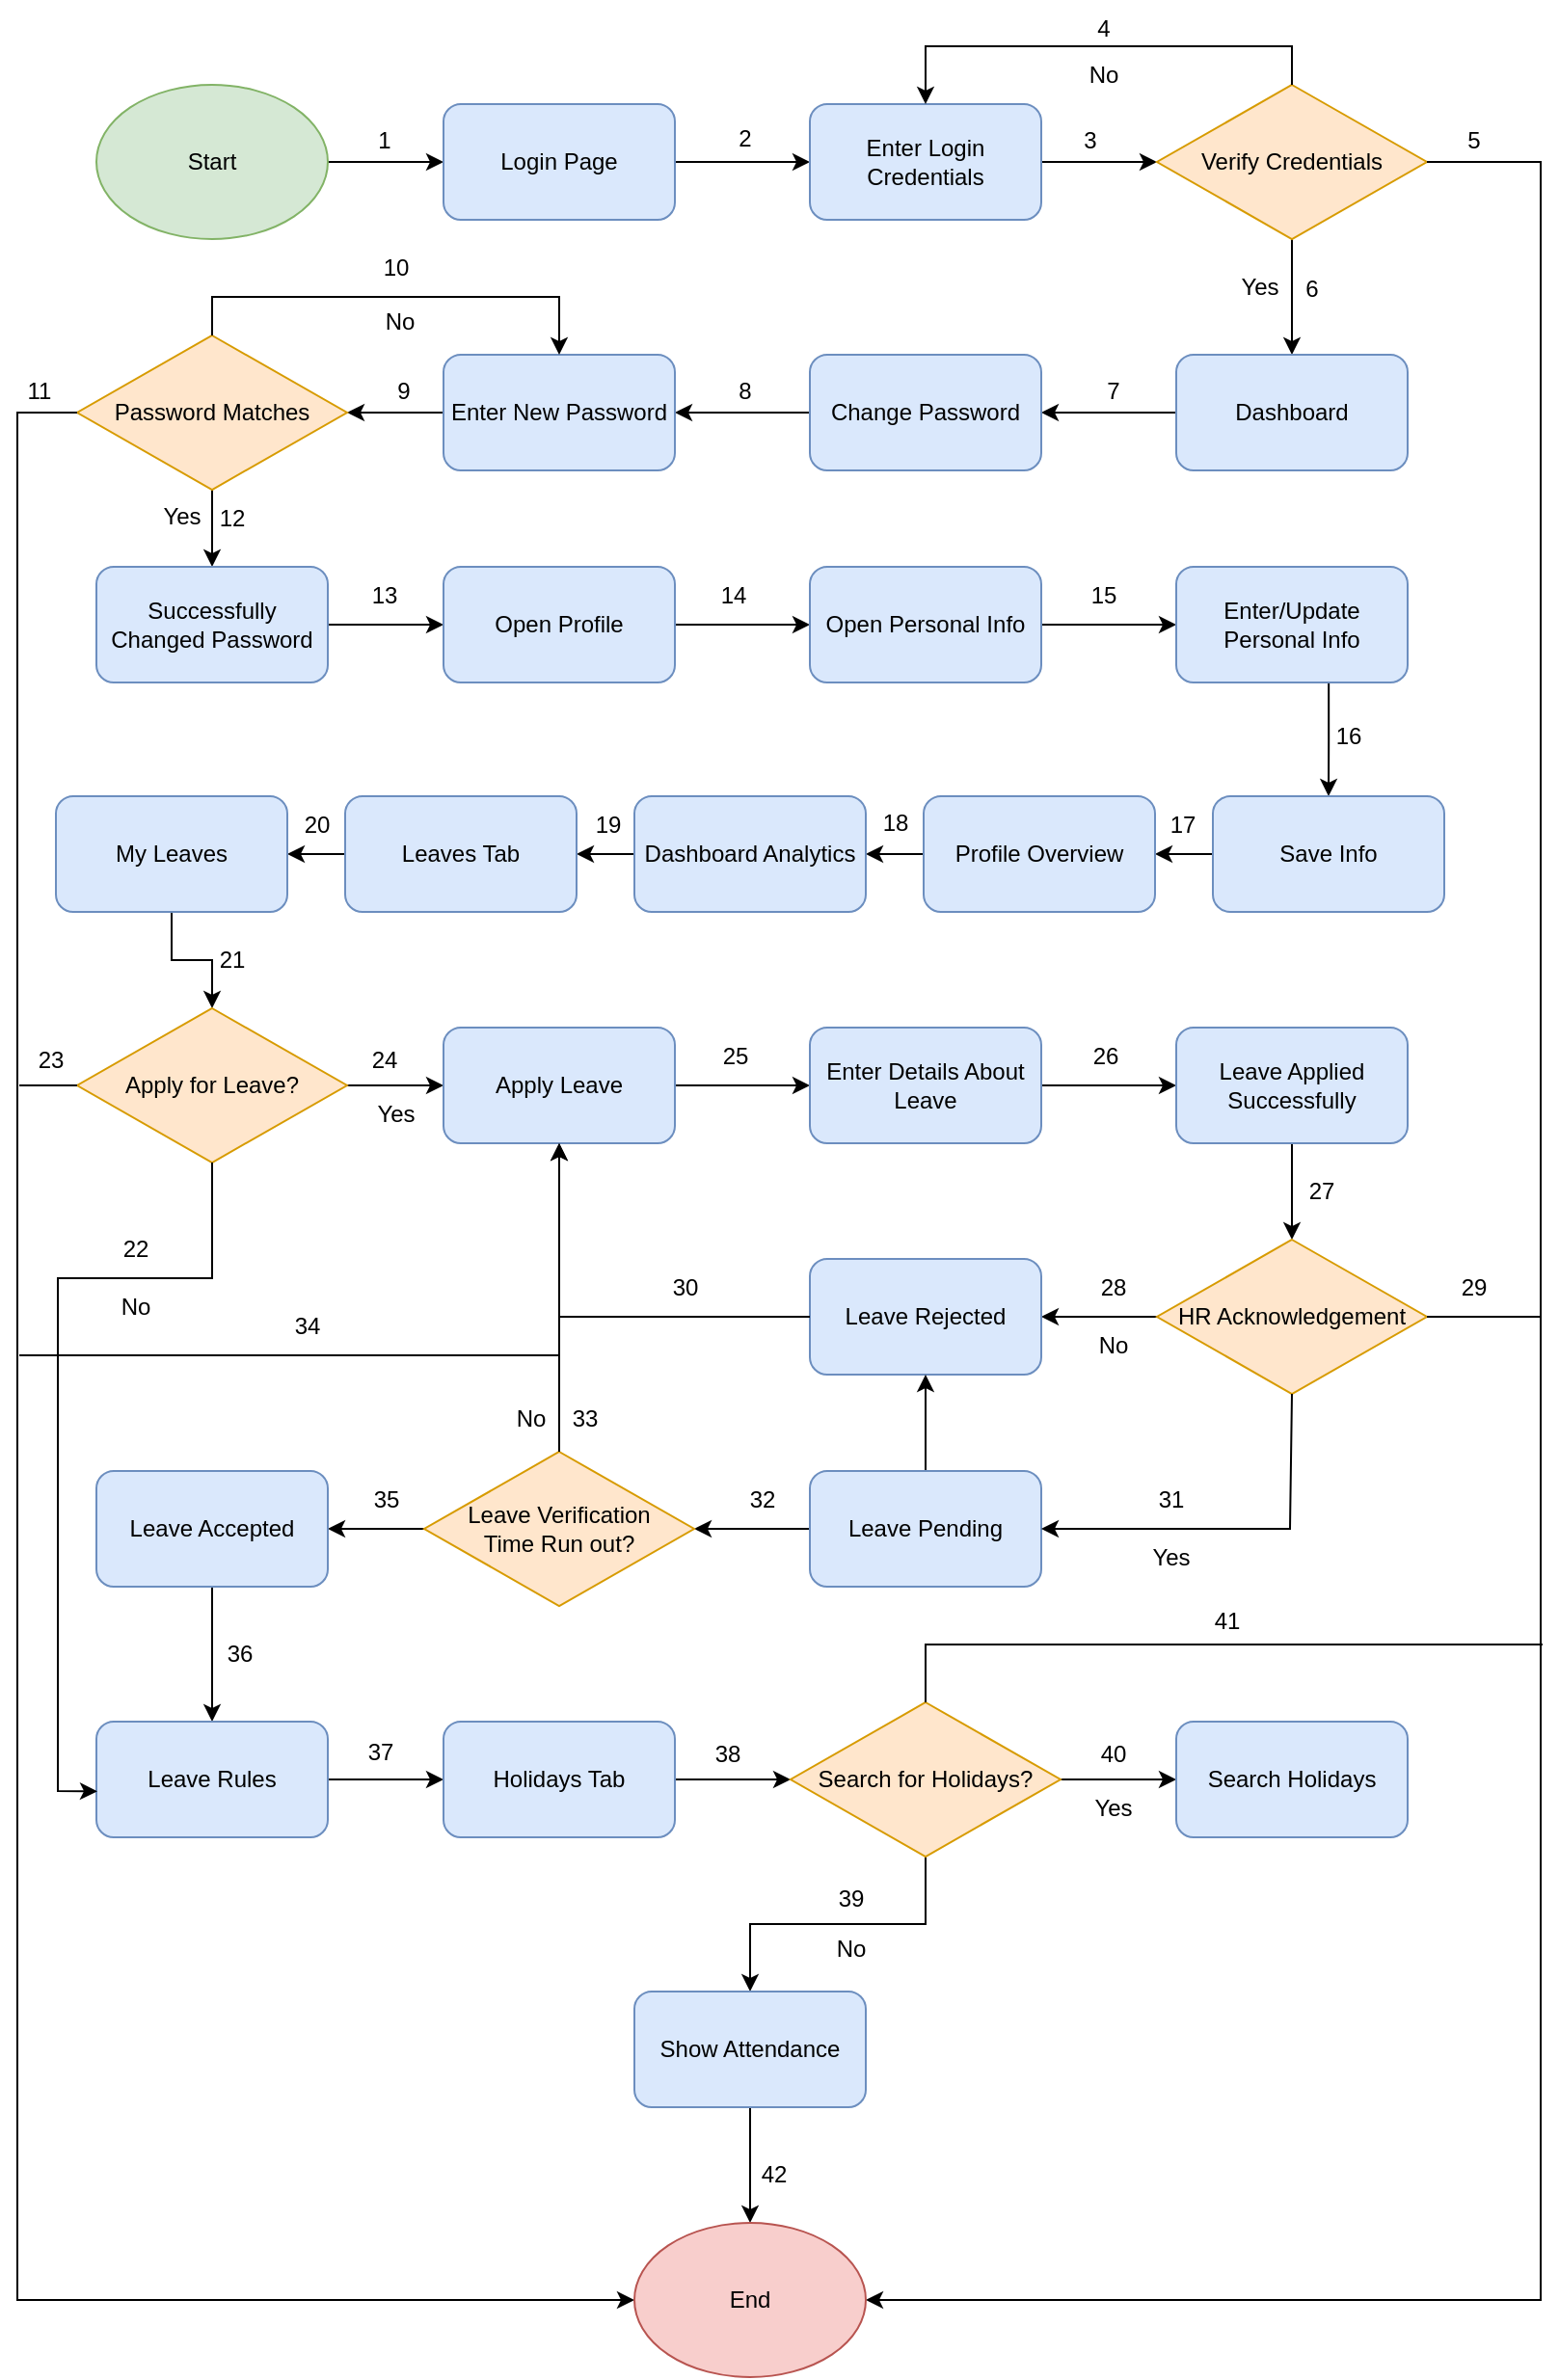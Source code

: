 <mxfile version="20.2.0" type="github">
  <diagram id="C5RBs43oDa-KdzZeNtuy" name="Page-1">
    <mxGraphModel dx="2844" dy="1572" grid="1" gridSize="10" guides="1" tooltips="1" connect="1" arrows="1" fold="1" page="1" pageScale="1" pageWidth="900" pageHeight="1600" math="0" shadow="0">
      <root>
        <mxCell id="WIyWlLk6GJQsqaUBKTNV-0" />
        <mxCell id="WIyWlLk6GJQsqaUBKTNV-1" parent="WIyWlLk6GJQsqaUBKTNV-0" />
        <mxCell id="Q5633aPb97GIbdR3z-Nm-2" value="" style="edgeStyle=orthogonalEdgeStyle;rounded=0;orthogonalLoop=1;jettySize=auto;html=1;" edge="1" parent="WIyWlLk6GJQsqaUBKTNV-1" source="Q5633aPb97GIbdR3z-Nm-0" target="Q5633aPb97GIbdR3z-Nm-1">
          <mxGeometry relative="1" as="geometry" />
        </mxCell>
        <mxCell id="Q5633aPb97GIbdR3z-Nm-0" value="Start" style="ellipse;whiteSpace=wrap;html=1;fillColor=#d5e8d4;strokeColor=#82b366;" vertex="1" parent="WIyWlLk6GJQsqaUBKTNV-1">
          <mxGeometry x="100" y="228" width="120" height="80" as="geometry" />
        </mxCell>
        <mxCell id="Q5633aPb97GIbdR3z-Nm-4" value="" style="edgeStyle=orthogonalEdgeStyle;rounded=0;orthogonalLoop=1;jettySize=auto;html=1;" edge="1" parent="WIyWlLk6GJQsqaUBKTNV-1" source="Q5633aPb97GIbdR3z-Nm-1" target="Q5633aPb97GIbdR3z-Nm-3">
          <mxGeometry relative="1" as="geometry" />
        </mxCell>
        <mxCell id="Q5633aPb97GIbdR3z-Nm-1" value="Login Page" style="rounded=1;whiteSpace=wrap;html=1;fillColor=#dae8fc;strokeColor=#6c8ebf;" vertex="1" parent="WIyWlLk6GJQsqaUBKTNV-1">
          <mxGeometry x="280" y="238" width="120" height="60" as="geometry" />
        </mxCell>
        <mxCell id="Q5633aPb97GIbdR3z-Nm-6" value="" style="edgeStyle=orthogonalEdgeStyle;rounded=0;orthogonalLoop=1;jettySize=auto;html=1;" edge="1" parent="WIyWlLk6GJQsqaUBKTNV-1" source="Q5633aPb97GIbdR3z-Nm-3">
          <mxGeometry relative="1" as="geometry">
            <mxPoint x="650" y="268" as="targetPoint" />
          </mxGeometry>
        </mxCell>
        <mxCell id="Q5633aPb97GIbdR3z-Nm-3" value="Enter Login Credentials" style="rounded=1;whiteSpace=wrap;html=1;fillColor=#dae8fc;strokeColor=#6c8ebf;" vertex="1" parent="WIyWlLk6GJQsqaUBKTNV-1">
          <mxGeometry x="470" y="238" width="120" height="60" as="geometry" />
        </mxCell>
        <mxCell id="Q5633aPb97GIbdR3z-Nm-10" value="" style="edgeStyle=orthogonalEdgeStyle;rounded=0;orthogonalLoop=1;jettySize=auto;html=1;" edge="1" parent="WIyWlLk6GJQsqaUBKTNV-1" source="Q5633aPb97GIbdR3z-Nm-7" target="Q5633aPb97GIbdR3z-Nm-9">
          <mxGeometry relative="1" as="geometry" />
        </mxCell>
        <mxCell id="Q5633aPb97GIbdR3z-Nm-7" value="Verify Credentials" style="rhombus;whiteSpace=wrap;html=1;fillColor=#ffe6cc;strokeColor=#d79b00;" vertex="1" parent="WIyWlLk6GJQsqaUBKTNV-1">
          <mxGeometry x="650" y="228" width="140" height="80" as="geometry" />
        </mxCell>
        <mxCell id="Q5633aPb97GIbdR3z-Nm-8" value="" style="endArrow=classic;html=1;rounded=0;exitX=0.5;exitY=0;exitDx=0;exitDy=0;entryX=0.5;entryY=0;entryDx=0;entryDy=0;" edge="1" parent="WIyWlLk6GJQsqaUBKTNV-1" source="Q5633aPb97GIbdR3z-Nm-7" target="Q5633aPb97GIbdR3z-Nm-3">
          <mxGeometry width="50" height="50" relative="1" as="geometry">
            <mxPoint x="530" y="238" as="sourcePoint" />
            <mxPoint x="580" y="188" as="targetPoint" />
            <Array as="points">
              <mxPoint x="720" y="208" />
              <mxPoint x="530" y="208" />
            </Array>
          </mxGeometry>
        </mxCell>
        <mxCell id="Q5633aPb97GIbdR3z-Nm-12" value="" style="edgeStyle=orthogonalEdgeStyle;rounded=0;orthogonalLoop=1;jettySize=auto;html=1;" edge="1" parent="WIyWlLk6GJQsqaUBKTNV-1" source="Q5633aPb97GIbdR3z-Nm-9" target="Q5633aPb97GIbdR3z-Nm-11">
          <mxGeometry relative="1" as="geometry" />
        </mxCell>
        <mxCell id="Q5633aPb97GIbdR3z-Nm-9" value="Dashboard" style="rounded=1;whiteSpace=wrap;html=1;fillColor=#dae8fc;strokeColor=#6c8ebf;" vertex="1" parent="WIyWlLk6GJQsqaUBKTNV-1">
          <mxGeometry x="660" y="368" width="120" height="60" as="geometry" />
        </mxCell>
        <mxCell id="Q5633aPb97GIbdR3z-Nm-15" value="" style="edgeStyle=orthogonalEdgeStyle;rounded=0;orthogonalLoop=1;jettySize=auto;html=1;" edge="1" parent="WIyWlLk6GJQsqaUBKTNV-1" source="Q5633aPb97GIbdR3z-Nm-11" target="Q5633aPb97GIbdR3z-Nm-14">
          <mxGeometry relative="1" as="geometry" />
        </mxCell>
        <mxCell id="Q5633aPb97GIbdR3z-Nm-11" value="Change Password" style="rounded=1;whiteSpace=wrap;html=1;fillColor=#dae8fc;strokeColor=#6c8ebf;" vertex="1" parent="WIyWlLk6GJQsqaUBKTNV-1">
          <mxGeometry x="470" y="368" width="120" height="60" as="geometry" />
        </mxCell>
        <mxCell id="Q5633aPb97GIbdR3z-Nm-17" value="" style="edgeStyle=orthogonalEdgeStyle;rounded=0;orthogonalLoop=1;jettySize=auto;html=1;" edge="1" parent="WIyWlLk6GJQsqaUBKTNV-1" source="Q5633aPb97GIbdR3z-Nm-14" target="Q5633aPb97GIbdR3z-Nm-16">
          <mxGeometry relative="1" as="geometry" />
        </mxCell>
        <mxCell id="Q5633aPb97GIbdR3z-Nm-14" value="Enter New Password" style="rounded=1;whiteSpace=wrap;html=1;fillColor=#dae8fc;strokeColor=#6c8ebf;" vertex="1" parent="WIyWlLk6GJQsqaUBKTNV-1">
          <mxGeometry x="280" y="368" width="120" height="60" as="geometry" />
        </mxCell>
        <mxCell id="Q5633aPb97GIbdR3z-Nm-20" value="" style="edgeStyle=orthogonalEdgeStyle;rounded=0;orthogonalLoop=1;jettySize=auto;html=1;" edge="1" parent="WIyWlLk6GJQsqaUBKTNV-1" source="Q5633aPb97GIbdR3z-Nm-16" target="Q5633aPb97GIbdR3z-Nm-19">
          <mxGeometry relative="1" as="geometry" />
        </mxCell>
        <mxCell id="Q5633aPb97GIbdR3z-Nm-16" value="Password Matches" style="rhombus;whiteSpace=wrap;html=1;fillColor=#ffe6cc;strokeColor=#d79b00;" vertex="1" parent="WIyWlLk6GJQsqaUBKTNV-1">
          <mxGeometry x="90" y="358" width="140" height="80" as="geometry" />
        </mxCell>
        <mxCell id="Q5633aPb97GIbdR3z-Nm-18" value="" style="endArrow=classic;html=1;rounded=0;exitX=0.5;exitY=0;exitDx=0;exitDy=0;entryX=0.5;entryY=0;entryDx=0;entryDy=0;" edge="1" parent="WIyWlLk6GJQsqaUBKTNV-1" source="Q5633aPb97GIbdR3z-Nm-16" target="Q5633aPb97GIbdR3z-Nm-14">
          <mxGeometry width="50" height="50" relative="1" as="geometry">
            <mxPoint x="730" y="238" as="sourcePoint" />
            <mxPoint x="530" y="248" as="targetPoint" />
            <Array as="points">
              <mxPoint x="160" y="338" />
              <mxPoint x="340" y="338" />
            </Array>
          </mxGeometry>
        </mxCell>
        <mxCell id="Q5633aPb97GIbdR3z-Nm-22" value="" style="edgeStyle=orthogonalEdgeStyle;rounded=0;orthogonalLoop=1;jettySize=auto;html=1;" edge="1" parent="WIyWlLk6GJQsqaUBKTNV-1" source="Q5633aPb97GIbdR3z-Nm-19" target="Q5633aPb97GIbdR3z-Nm-21">
          <mxGeometry relative="1" as="geometry" />
        </mxCell>
        <mxCell id="Q5633aPb97GIbdR3z-Nm-19" value="Successfully Changed Password" style="rounded=1;whiteSpace=wrap;html=1;fillColor=#dae8fc;strokeColor=#6c8ebf;" vertex="1" parent="WIyWlLk6GJQsqaUBKTNV-1">
          <mxGeometry x="100" y="478" width="120" height="60" as="geometry" />
        </mxCell>
        <mxCell id="Q5633aPb97GIbdR3z-Nm-24" value="" style="edgeStyle=orthogonalEdgeStyle;rounded=0;orthogonalLoop=1;jettySize=auto;html=1;" edge="1" parent="WIyWlLk6GJQsqaUBKTNV-1" source="Q5633aPb97GIbdR3z-Nm-21" target="Q5633aPb97GIbdR3z-Nm-23">
          <mxGeometry relative="1" as="geometry" />
        </mxCell>
        <mxCell id="Q5633aPb97GIbdR3z-Nm-21" value="Open Profile" style="rounded=1;whiteSpace=wrap;html=1;fillColor=#dae8fc;strokeColor=#6c8ebf;" vertex="1" parent="WIyWlLk6GJQsqaUBKTNV-1">
          <mxGeometry x="280" y="478" width="120" height="60" as="geometry" />
        </mxCell>
        <mxCell id="Q5633aPb97GIbdR3z-Nm-26" value="" style="edgeStyle=orthogonalEdgeStyle;rounded=0;orthogonalLoop=1;jettySize=auto;html=1;" edge="1" parent="WIyWlLk6GJQsqaUBKTNV-1" source="Q5633aPb97GIbdR3z-Nm-23" target="Q5633aPb97GIbdR3z-Nm-25">
          <mxGeometry relative="1" as="geometry" />
        </mxCell>
        <mxCell id="Q5633aPb97GIbdR3z-Nm-23" value="Open Personal Info" style="rounded=1;whiteSpace=wrap;html=1;fillColor=#dae8fc;strokeColor=#6c8ebf;" vertex="1" parent="WIyWlLk6GJQsqaUBKTNV-1">
          <mxGeometry x="470" y="478" width="120" height="60" as="geometry" />
        </mxCell>
        <mxCell id="Q5633aPb97GIbdR3z-Nm-28" value="" style="edgeStyle=orthogonalEdgeStyle;rounded=0;orthogonalLoop=1;jettySize=auto;html=1;exitX=0.659;exitY=0.996;exitDx=0;exitDy=0;exitPerimeter=0;" edge="1" parent="WIyWlLk6GJQsqaUBKTNV-1" source="Q5633aPb97GIbdR3z-Nm-25" target="Q5633aPb97GIbdR3z-Nm-27">
          <mxGeometry relative="1" as="geometry" />
        </mxCell>
        <mxCell id="Q5633aPb97GIbdR3z-Nm-25" value="Enter/Update Personal Info" style="rounded=1;whiteSpace=wrap;html=1;fillColor=#dae8fc;strokeColor=#6c8ebf;" vertex="1" parent="WIyWlLk6GJQsqaUBKTNV-1">
          <mxGeometry x="660" y="478" width="120" height="60" as="geometry" />
        </mxCell>
        <mxCell id="Q5633aPb97GIbdR3z-Nm-30" value="" style="edgeStyle=orthogonalEdgeStyle;rounded=0;orthogonalLoop=1;jettySize=auto;html=1;" edge="1" parent="WIyWlLk6GJQsqaUBKTNV-1" source="Q5633aPb97GIbdR3z-Nm-27" target="Q5633aPb97GIbdR3z-Nm-29">
          <mxGeometry relative="1" as="geometry" />
        </mxCell>
        <mxCell id="Q5633aPb97GIbdR3z-Nm-27" value="Save Info" style="rounded=1;whiteSpace=wrap;html=1;fillColor=#dae8fc;strokeColor=#6c8ebf;" vertex="1" parent="WIyWlLk6GJQsqaUBKTNV-1">
          <mxGeometry x="679" y="597" width="120" height="60" as="geometry" />
        </mxCell>
        <mxCell id="Q5633aPb97GIbdR3z-Nm-32" value="" style="edgeStyle=orthogonalEdgeStyle;rounded=0;orthogonalLoop=1;jettySize=auto;html=1;" edge="1" parent="WIyWlLk6GJQsqaUBKTNV-1" source="Q5633aPb97GIbdR3z-Nm-29" target="Q5633aPb97GIbdR3z-Nm-31">
          <mxGeometry relative="1" as="geometry" />
        </mxCell>
        <mxCell id="Q5633aPb97GIbdR3z-Nm-29" value="Profile Overview" style="rounded=1;whiteSpace=wrap;html=1;fillColor=#dae8fc;strokeColor=#6c8ebf;" vertex="1" parent="WIyWlLk6GJQsqaUBKTNV-1">
          <mxGeometry x="529" y="597" width="120" height="60" as="geometry" />
        </mxCell>
        <mxCell id="Q5633aPb97GIbdR3z-Nm-35" value="" style="edgeStyle=orthogonalEdgeStyle;rounded=0;orthogonalLoop=1;jettySize=auto;html=1;" edge="1" parent="WIyWlLk6GJQsqaUBKTNV-1" source="Q5633aPb97GIbdR3z-Nm-31" target="Q5633aPb97GIbdR3z-Nm-34">
          <mxGeometry relative="1" as="geometry" />
        </mxCell>
        <mxCell id="Q5633aPb97GIbdR3z-Nm-31" value="Dashboard Analytics" style="rounded=1;whiteSpace=wrap;html=1;fillColor=#dae8fc;strokeColor=#6c8ebf;" vertex="1" parent="WIyWlLk6GJQsqaUBKTNV-1">
          <mxGeometry x="379" y="597" width="120" height="60" as="geometry" />
        </mxCell>
        <mxCell id="Q5633aPb97GIbdR3z-Nm-37" value="" style="edgeStyle=orthogonalEdgeStyle;rounded=0;orthogonalLoop=1;jettySize=auto;html=1;" edge="1" parent="WIyWlLk6GJQsqaUBKTNV-1" source="Q5633aPb97GIbdR3z-Nm-34" target="Q5633aPb97GIbdR3z-Nm-36">
          <mxGeometry relative="1" as="geometry" />
        </mxCell>
        <mxCell id="Q5633aPb97GIbdR3z-Nm-34" value="Leaves Tab" style="rounded=1;whiteSpace=wrap;html=1;fillColor=#dae8fc;strokeColor=#6c8ebf;" vertex="1" parent="WIyWlLk6GJQsqaUBKTNV-1">
          <mxGeometry x="229" y="597" width="120" height="60" as="geometry" />
        </mxCell>
        <mxCell id="Q5633aPb97GIbdR3z-Nm-39" value="" style="edgeStyle=orthogonalEdgeStyle;rounded=0;orthogonalLoop=1;jettySize=auto;html=1;exitX=0.5;exitY=1;exitDx=0;exitDy=0;" edge="1" parent="WIyWlLk6GJQsqaUBKTNV-1" source="Q5633aPb97GIbdR3z-Nm-36" target="Q5633aPb97GIbdR3z-Nm-38">
          <mxGeometry relative="1" as="geometry" />
        </mxCell>
        <mxCell id="Q5633aPb97GIbdR3z-Nm-36" value="My Leaves" style="rounded=1;whiteSpace=wrap;html=1;fillColor=#dae8fc;strokeColor=#6c8ebf;" vertex="1" parent="WIyWlLk6GJQsqaUBKTNV-1">
          <mxGeometry x="79" y="597" width="120" height="60" as="geometry" />
        </mxCell>
        <mxCell id="Q5633aPb97GIbdR3z-Nm-41" value="" style="edgeStyle=orthogonalEdgeStyle;rounded=0;orthogonalLoop=1;jettySize=auto;html=1;" edge="1" parent="WIyWlLk6GJQsqaUBKTNV-1" source="Q5633aPb97GIbdR3z-Nm-38" target="Q5633aPb97GIbdR3z-Nm-40">
          <mxGeometry relative="1" as="geometry" />
        </mxCell>
        <mxCell id="Q5633aPb97GIbdR3z-Nm-38" value="Apply for Leave?" style="rhombus;whiteSpace=wrap;html=1;fillColor=#ffe6cc;strokeColor=#d79b00;" vertex="1" parent="WIyWlLk6GJQsqaUBKTNV-1">
          <mxGeometry x="90" y="707" width="140" height="80" as="geometry" />
        </mxCell>
        <mxCell id="Q5633aPb97GIbdR3z-Nm-43" value="" style="edgeStyle=orthogonalEdgeStyle;rounded=0;orthogonalLoop=1;jettySize=auto;html=1;" edge="1" parent="WIyWlLk6GJQsqaUBKTNV-1" source="Q5633aPb97GIbdR3z-Nm-40" target="Q5633aPb97GIbdR3z-Nm-42">
          <mxGeometry relative="1" as="geometry" />
        </mxCell>
        <mxCell id="Q5633aPb97GIbdR3z-Nm-40" value="Apply Leave" style="rounded=1;whiteSpace=wrap;html=1;fillColor=#dae8fc;strokeColor=#6c8ebf;" vertex="1" parent="WIyWlLk6GJQsqaUBKTNV-1">
          <mxGeometry x="280" y="717" width="120" height="60" as="geometry" />
        </mxCell>
        <mxCell id="Q5633aPb97GIbdR3z-Nm-45" value="" style="edgeStyle=orthogonalEdgeStyle;rounded=0;orthogonalLoop=1;jettySize=auto;html=1;" edge="1" parent="WIyWlLk6GJQsqaUBKTNV-1" source="Q5633aPb97GIbdR3z-Nm-42" target="Q5633aPb97GIbdR3z-Nm-44">
          <mxGeometry relative="1" as="geometry" />
        </mxCell>
        <mxCell id="Q5633aPb97GIbdR3z-Nm-42" value="Enter Details About Leave" style="rounded=1;whiteSpace=wrap;html=1;fillColor=#dae8fc;strokeColor=#6c8ebf;" vertex="1" parent="WIyWlLk6GJQsqaUBKTNV-1">
          <mxGeometry x="470" y="717" width="120" height="60" as="geometry" />
        </mxCell>
        <mxCell id="Q5633aPb97GIbdR3z-Nm-47" value="" style="edgeStyle=orthogonalEdgeStyle;rounded=0;orthogonalLoop=1;jettySize=auto;html=1;" edge="1" parent="WIyWlLk6GJQsqaUBKTNV-1" source="Q5633aPb97GIbdR3z-Nm-44" target="Q5633aPb97GIbdR3z-Nm-46">
          <mxGeometry relative="1" as="geometry" />
        </mxCell>
        <mxCell id="Q5633aPb97GIbdR3z-Nm-44" value="Leave Applied Successfully" style="rounded=1;whiteSpace=wrap;html=1;fillColor=#dae8fc;strokeColor=#6c8ebf;" vertex="1" parent="WIyWlLk6GJQsqaUBKTNV-1">
          <mxGeometry x="660" y="717" width="120" height="60" as="geometry" />
        </mxCell>
        <mxCell id="Q5633aPb97GIbdR3z-Nm-49" value="" style="edgeStyle=orthogonalEdgeStyle;rounded=0;orthogonalLoop=1;jettySize=auto;html=1;" edge="1" parent="WIyWlLk6GJQsqaUBKTNV-1" source="Q5633aPb97GIbdR3z-Nm-46" target="Q5633aPb97GIbdR3z-Nm-48">
          <mxGeometry relative="1" as="geometry" />
        </mxCell>
        <mxCell id="Q5633aPb97GIbdR3z-Nm-46" value="HR Acknowledgement" style="rhombus;whiteSpace=wrap;html=1;fillColor=#ffe6cc;strokeColor=#d79b00;" vertex="1" parent="WIyWlLk6GJQsqaUBKTNV-1">
          <mxGeometry x="650" y="827" width="140" height="80" as="geometry" />
        </mxCell>
        <mxCell id="Q5633aPb97GIbdR3z-Nm-48" value="Leave Rejected" style="rounded=1;whiteSpace=wrap;html=1;fillColor=#dae8fc;strokeColor=#6c8ebf;" vertex="1" parent="WIyWlLk6GJQsqaUBKTNV-1">
          <mxGeometry x="470" y="837" width="120" height="60" as="geometry" />
        </mxCell>
        <mxCell id="Q5633aPb97GIbdR3z-Nm-55" value="" style="edgeStyle=orthogonalEdgeStyle;rounded=0;orthogonalLoop=1;jettySize=auto;html=1;" edge="1" parent="WIyWlLk6GJQsqaUBKTNV-1" source="Q5633aPb97GIbdR3z-Nm-51" target="Q5633aPb97GIbdR3z-Nm-48">
          <mxGeometry relative="1" as="geometry" />
        </mxCell>
        <mxCell id="Q5633aPb97GIbdR3z-Nm-58" value="" style="edgeStyle=orthogonalEdgeStyle;rounded=0;orthogonalLoop=1;jettySize=auto;html=1;" edge="1" parent="WIyWlLk6GJQsqaUBKTNV-1" source="Q5633aPb97GIbdR3z-Nm-51" target="Q5633aPb97GIbdR3z-Nm-56">
          <mxGeometry relative="1" as="geometry" />
        </mxCell>
        <mxCell id="Q5633aPb97GIbdR3z-Nm-51" value="Leave Pending" style="rounded=1;whiteSpace=wrap;html=1;fillColor=#dae8fc;strokeColor=#6c8ebf;" vertex="1" parent="WIyWlLk6GJQsqaUBKTNV-1">
          <mxGeometry x="470" y="947" width="120" height="60" as="geometry" />
        </mxCell>
        <mxCell id="Q5633aPb97GIbdR3z-Nm-52" value="" style="endArrow=classic;html=1;rounded=0;entryX=1;entryY=0.5;entryDx=0;entryDy=0;exitX=0.5;exitY=1;exitDx=0;exitDy=0;" edge="1" parent="WIyWlLk6GJQsqaUBKTNV-1" source="Q5633aPb97GIbdR3z-Nm-46" target="Q5633aPb97GIbdR3z-Nm-51">
          <mxGeometry width="50" height="50" relative="1" as="geometry">
            <mxPoint x="729" y="977" as="sourcePoint" />
            <mxPoint x="479" y="747" as="targetPoint" />
            <Array as="points">
              <mxPoint x="719" y="977" />
            </Array>
          </mxGeometry>
        </mxCell>
        <mxCell id="Q5633aPb97GIbdR3z-Nm-54" value="" style="endArrow=classic;html=1;rounded=0;entryX=0.5;entryY=1;entryDx=0;entryDy=0;exitX=0;exitY=0.5;exitDx=0;exitDy=0;" edge="1" parent="WIyWlLk6GJQsqaUBKTNV-1" source="Q5633aPb97GIbdR3z-Nm-48" target="Q5633aPb97GIbdR3z-Nm-40">
          <mxGeometry width="50" height="50" relative="1" as="geometry">
            <mxPoint x="389" y="867" as="sourcePoint" />
            <mxPoint x="439" y="817" as="targetPoint" />
            <Array as="points">
              <mxPoint x="340" y="867" />
            </Array>
          </mxGeometry>
        </mxCell>
        <mxCell id="Q5633aPb97GIbdR3z-Nm-60" value="" style="edgeStyle=orthogonalEdgeStyle;rounded=0;orthogonalLoop=1;jettySize=auto;html=1;" edge="1" parent="WIyWlLk6GJQsqaUBKTNV-1" source="Q5633aPb97GIbdR3z-Nm-56" target="Q5633aPb97GIbdR3z-Nm-59">
          <mxGeometry relative="1" as="geometry" />
        </mxCell>
        <mxCell id="Q5633aPb97GIbdR3z-Nm-56" value="Leave Verification&lt;br&gt;Time Run out?" style="rhombus;whiteSpace=wrap;html=1;fillColor=#ffe6cc;strokeColor=#d79b00;" vertex="1" parent="WIyWlLk6GJQsqaUBKTNV-1">
          <mxGeometry x="270" y="937" width="140" height="80" as="geometry" />
        </mxCell>
        <mxCell id="Q5633aPb97GIbdR3z-Nm-57" value="" style="endArrow=classic;html=1;rounded=0;entryX=0.5;entryY=1;entryDx=0;entryDy=0;exitX=0.5;exitY=0;exitDx=0;exitDy=0;" edge="1" parent="WIyWlLk6GJQsqaUBKTNV-1" source="Q5633aPb97GIbdR3z-Nm-56" target="Q5633aPb97GIbdR3z-Nm-40">
          <mxGeometry width="50" height="50" relative="1" as="geometry">
            <mxPoint x="389" y="867" as="sourcePoint" />
            <mxPoint x="439" y="817" as="targetPoint" />
          </mxGeometry>
        </mxCell>
        <mxCell id="Q5633aPb97GIbdR3z-Nm-62" value="" style="edgeStyle=orthogonalEdgeStyle;rounded=0;orthogonalLoop=1;jettySize=auto;html=1;" edge="1" parent="WIyWlLk6GJQsqaUBKTNV-1" source="Q5633aPb97GIbdR3z-Nm-59" target="Q5633aPb97GIbdR3z-Nm-61">
          <mxGeometry relative="1" as="geometry" />
        </mxCell>
        <mxCell id="Q5633aPb97GIbdR3z-Nm-59" value="Leave Accepted" style="rounded=1;whiteSpace=wrap;html=1;fillColor=#dae8fc;strokeColor=#6c8ebf;" vertex="1" parent="WIyWlLk6GJQsqaUBKTNV-1">
          <mxGeometry x="100" y="947" width="120" height="60" as="geometry" />
        </mxCell>
        <mxCell id="Q5633aPb97GIbdR3z-Nm-67" value="" style="edgeStyle=orthogonalEdgeStyle;rounded=0;orthogonalLoop=1;jettySize=auto;html=1;" edge="1" parent="WIyWlLk6GJQsqaUBKTNV-1" source="Q5633aPb97GIbdR3z-Nm-61" target="Q5633aPb97GIbdR3z-Nm-66">
          <mxGeometry relative="1" as="geometry" />
        </mxCell>
        <mxCell id="Q5633aPb97GIbdR3z-Nm-61" value="Leave Rules" style="rounded=1;whiteSpace=wrap;html=1;fillColor=#dae8fc;strokeColor=#6c8ebf;" vertex="1" parent="WIyWlLk6GJQsqaUBKTNV-1">
          <mxGeometry x="100" y="1077" width="120" height="60" as="geometry" />
        </mxCell>
        <mxCell id="Q5633aPb97GIbdR3z-Nm-64" value="1" style="text;html=1;align=center;verticalAlign=middle;resizable=0;points=[];autosize=1;strokeColor=none;fillColor=none;" vertex="1" parent="WIyWlLk6GJQsqaUBKTNV-1">
          <mxGeometry x="234" y="242" width="30" height="30" as="geometry" />
        </mxCell>
        <mxCell id="Q5633aPb97GIbdR3z-Nm-65" value="2" style="text;html=1;align=center;verticalAlign=middle;resizable=0;points=[];autosize=1;strokeColor=none;fillColor=none;" vertex="1" parent="WIyWlLk6GJQsqaUBKTNV-1">
          <mxGeometry x="421" y="241" width="30" height="30" as="geometry" />
        </mxCell>
        <mxCell id="Q5633aPb97GIbdR3z-Nm-70" value="" style="edgeStyle=orthogonalEdgeStyle;rounded=0;orthogonalLoop=1;jettySize=auto;html=1;" edge="1" parent="WIyWlLk6GJQsqaUBKTNV-1" source="Q5633aPb97GIbdR3z-Nm-66" target="Q5633aPb97GIbdR3z-Nm-69">
          <mxGeometry relative="1" as="geometry" />
        </mxCell>
        <mxCell id="Q5633aPb97GIbdR3z-Nm-66" value="Holidays Tab" style="rounded=1;whiteSpace=wrap;html=1;fillColor=#dae8fc;strokeColor=#6c8ebf;" vertex="1" parent="WIyWlLk6GJQsqaUBKTNV-1">
          <mxGeometry x="280" y="1077" width="120" height="60" as="geometry" />
        </mxCell>
        <mxCell id="Q5633aPb97GIbdR3z-Nm-72" value="" style="edgeStyle=orthogonalEdgeStyle;rounded=0;orthogonalLoop=1;jettySize=auto;html=1;" edge="1" parent="WIyWlLk6GJQsqaUBKTNV-1" source="Q5633aPb97GIbdR3z-Nm-69" target="Q5633aPb97GIbdR3z-Nm-71">
          <mxGeometry relative="1" as="geometry" />
        </mxCell>
        <mxCell id="Q5633aPb97GIbdR3z-Nm-75" value="" style="edgeStyle=orthogonalEdgeStyle;rounded=0;orthogonalLoop=1;jettySize=auto;html=1;" edge="1" parent="WIyWlLk6GJQsqaUBKTNV-1" source="Q5633aPb97GIbdR3z-Nm-69" target="Q5633aPb97GIbdR3z-Nm-73">
          <mxGeometry relative="1" as="geometry" />
        </mxCell>
        <mxCell id="Q5633aPb97GIbdR3z-Nm-69" value="Search for Holidays?" style="rhombus;whiteSpace=wrap;html=1;fillColor=#ffe6cc;strokeColor=#d79b00;" vertex="1" parent="WIyWlLk6GJQsqaUBKTNV-1">
          <mxGeometry x="460" y="1067" width="140" height="80" as="geometry" />
        </mxCell>
        <mxCell id="Q5633aPb97GIbdR3z-Nm-71" value="Search Holidays" style="rounded=1;whiteSpace=wrap;html=1;fillColor=#dae8fc;strokeColor=#6c8ebf;" vertex="1" parent="WIyWlLk6GJQsqaUBKTNV-1">
          <mxGeometry x="660" y="1077" width="120" height="60" as="geometry" />
        </mxCell>
        <mxCell id="Q5633aPb97GIbdR3z-Nm-80" value="" style="edgeStyle=orthogonalEdgeStyle;rounded=0;orthogonalLoop=1;jettySize=auto;html=1;" edge="1" parent="WIyWlLk6GJQsqaUBKTNV-1" source="Q5633aPb97GIbdR3z-Nm-73" target="Q5633aPb97GIbdR3z-Nm-79">
          <mxGeometry relative="1" as="geometry" />
        </mxCell>
        <mxCell id="Q5633aPb97GIbdR3z-Nm-73" value="Show Attendance" style="rounded=1;whiteSpace=wrap;html=1;fillColor=#dae8fc;strokeColor=#6c8ebf;" vertex="1" parent="WIyWlLk6GJQsqaUBKTNV-1">
          <mxGeometry x="379" y="1217" width="120" height="60" as="geometry" />
        </mxCell>
        <mxCell id="Q5633aPb97GIbdR3z-Nm-77" value="" style="endArrow=classic;html=1;rounded=0;exitX=0;exitY=0.5;exitDx=0;exitDy=0;entryX=0;entryY=0.5;entryDx=0;entryDy=0;" edge="1" parent="WIyWlLk6GJQsqaUBKTNV-1" source="Q5633aPb97GIbdR3z-Nm-16" target="Q5633aPb97GIbdR3z-Nm-79">
          <mxGeometry width="50" height="50" relative="1" as="geometry">
            <mxPoint x="379" y="537" as="sourcePoint" />
            <mxPoint x="379" y="1367" as="targetPoint" />
            <Array as="points">
              <mxPoint x="59" y="398" />
              <mxPoint x="59" y="1377" />
            </Array>
          </mxGeometry>
        </mxCell>
        <mxCell id="Q5633aPb97GIbdR3z-Nm-78" value="" style="endArrow=classic;html=1;rounded=0;entryX=1;entryY=0.5;entryDx=0;entryDy=0;exitX=1;exitY=0.5;exitDx=0;exitDy=0;" edge="1" parent="WIyWlLk6GJQsqaUBKTNV-1" source="Q5633aPb97GIbdR3z-Nm-46" target="Q5633aPb97GIbdR3z-Nm-79">
          <mxGeometry width="50" height="50" relative="1" as="geometry">
            <mxPoint x="399" y="1067" as="sourcePoint" />
            <mxPoint x="499" y="1367" as="targetPoint" />
            <Array as="points">
              <mxPoint x="849" y="867" />
              <mxPoint x="849" y="1377" />
            </Array>
          </mxGeometry>
        </mxCell>
        <mxCell id="Q5633aPb97GIbdR3z-Nm-79" value="End" style="ellipse;whiteSpace=wrap;html=1;fillColor=#f8cecc;strokeColor=#b85450;" vertex="1" parent="WIyWlLk6GJQsqaUBKTNV-1">
          <mxGeometry x="379" y="1337" width="120" height="80" as="geometry" />
        </mxCell>
        <mxCell id="Q5633aPb97GIbdR3z-Nm-81" value="" style="endArrow=none;html=1;rounded=0;" edge="1" parent="WIyWlLk6GJQsqaUBKTNV-1">
          <mxGeometry width="50" height="50" relative="1" as="geometry">
            <mxPoint x="60" y="887" as="sourcePoint" />
            <mxPoint x="340" y="887" as="targetPoint" />
          </mxGeometry>
        </mxCell>
        <mxCell id="Q5633aPb97GIbdR3z-Nm-82" value="" style="endArrow=none;html=1;rounded=0;entryX=1;entryY=0.5;entryDx=0;entryDy=0;" edge="1" parent="WIyWlLk6GJQsqaUBKTNV-1" target="Q5633aPb97GIbdR3z-Nm-7">
          <mxGeometry width="50" height="50" relative="1" as="geometry">
            <mxPoint x="849" y="867" as="sourcePoint" />
            <mxPoint x="629" y="537" as="targetPoint" />
            <Array as="points">
              <mxPoint x="849" y="268" />
            </Array>
          </mxGeometry>
        </mxCell>
        <mxCell id="Q5633aPb97GIbdR3z-Nm-84" value="" style="endArrow=none;html=1;rounded=0;exitX=0.5;exitY=0;exitDx=0;exitDy=0;" edge="1" parent="WIyWlLk6GJQsqaUBKTNV-1" source="Q5633aPb97GIbdR3z-Nm-69">
          <mxGeometry width="50" height="50" relative="1" as="geometry">
            <mxPoint x="530" y="1187" as="sourcePoint" />
            <mxPoint x="850" y="1037" as="targetPoint" />
            <Array as="points">
              <mxPoint x="530" y="1037" />
            </Array>
          </mxGeometry>
        </mxCell>
        <mxCell id="Q5633aPb97GIbdR3z-Nm-85" value="3" style="text;html=1;align=center;verticalAlign=middle;resizable=0;points=[];autosize=1;strokeColor=none;fillColor=none;" vertex="1" parent="WIyWlLk6GJQsqaUBKTNV-1">
          <mxGeometry x="600" y="242" width="30" height="30" as="geometry" />
        </mxCell>
        <mxCell id="Q5633aPb97GIbdR3z-Nm-86" value="4" style="text;html=1;align=center;verticalAlign=middle;resizable=0;points=[];autosize=1;strokeColor=none;fillColor=none;" vertex="1" parent="WIyWlLk6GJQsqaUBKTNV-1">
          <mxGeometry x="607" y="184" width="30" height="30" as="geometry" />
        </mxCell>
        <mxCell id="Q5633aPb97GIbdR3z-Nm-88" value="No" style="text;html=1;align=center;verticalAlign=middle;resizable=0;points=[];autosize=1;strokeColor=none;fillColor=none;" vertex="1" parent="WIyWlLk6GJQsqaUBKTNV-1">
          <mxGeometry x="602" y="208" width="40" height="30" as="geometry" />
        </mxCell>
        <mxCell id="Q5633aPb97GIbdR3z-Nm-89" value="5" style="text;html=1;align=center;verticalAlign=middle;resizable=0;points=[];autosize=1;strokeColor=none;fillColor=none;" vertex="1" parent="WIyWlLk6GJQsqaUBKTNV-1">
          <mxGeometry x="799" y="242" width="30" height="30" as="geometry" />
        </mxCell>
        <mxCell id="Q5633aPb97GIbdR3z-Nm-90" value="6" style="text;html=1;align=center;verticalAlign=middle;resizable=0;points=[];autosize=1;strokeColor=none;fillColor=none;" vertex="1" parent="WIyWlLk6GJQsqaUBKTNV-1">
          <mxGeometry x="715" y="319" width="30" height="30" as="geometry" />
        </mxCell>
        <mxCell id="Q5633aPb97GIbdR3z-Nm-91" value="Yes" style="text;html=1;align=center;verticalAlign=middle;resizable=0;points=[];autosize=1;strokeColor=none;fillColor=none;" vertex="1" parent="WIyWlLk6GJQsqaUBKTNV-1">
          <mxGeometry x="683" y="318" width="40" height="30" as="geometry" />
        </mxCell>
        <mxCell id="Q5633aPb97GIbdR3z-Nm-92" value="7" style="text;html=1;align=center;verticalAlign=middle;resizable=0;points=[];autosize=1;strokeColor=none;fillColor=none;" vertex="1" parent="WIyWlLk6GJQsqaUBKTNV-1">
          <mxGeometry x="612" y="372" width="30" height="30" as="geometry" />
        </mxCell>
        <mxCell id="Q5633aPb97GIbdR3z-Nm-93" value="8" style="text;html=1;align=center;verticalAlign=middle;resizable=0;points=[];autosize=1;strokeColor=none;fillColor=none;" vertex="1" parent="WIyWlLk6GJQsqaUBKTNV-1">
          <mxGeometry x="421" y="372" width="30" height="30" as="geometry" />
        </mxCell>
        <mxCell id="Q5633aPb97GIbdR3z-Nm-94" value="9" style="text;html=1;align=center;verticalAlign=middle;resizable=0;points=[];autosize=1;strokeColor=none;fillColor=none;" vertex="1" parent="WIyWlLk6GJQsqaUBKTNV-1">
          <mxGeometry x="244" y="372" width="30" height="30" as="geometry" />
        </mxCell>
        <mxCell id="Q5633aPb97GIbdR3z-Nm-96" value="10" style="text;html=1;align=center;verticalAlign=middle;resizable=0;points=[];autosize=1;strokeColor=none;fillColor=none;" vertex="1" parent="WIyWlLk6GJQsqaUBKTNV-1">
          <mxGeometry x="235" y="308" width="40" height="30" as="geometry" />
        </mxCell>
        <mxCell id="Q5633aPb97GIbdR3z-Nm-97" value="No" style="text;html=1;align=center;verticalAlign=middle;resizable=0;points=[];autosize=1;strokeColor=none;fillColor=none;" vertex="1" parent="WIyWlLk6GJQsqaUBKTNV-1">
          <mxGeometry x="237" y="336" width="40" height="30" as="geometry" />
        </mxCell>
        <mxCell id="Q5633aPb97GIbdR3z-Nm-98" value="11" style="text;html=1;align=center;verticalAlign=middle;resizable=0;points=[];autosize=1;strokeColor=none;fillColor=none;" vertex="1" parent="WIyWlLk6GJQsqaUBKTNV-1">
          <mxGeometry x="50" y="372" width="40" height="30" as="geometry" />
        </mxCell>
        <mxCell id="Q5633aPb97GIbdR3z-Nm-99" value="12" style="text;html=1;align=center;verticalAlign=middle;resizable=0;points=[];autosize=1;strokeColor=none;fillColor=none;" vertex="1" parent="WIyWlLk6GJQsqaUBKTNV-1">
          <mxGeometry x="150" y="438" width="40" height="30" as="geometry" />
        </mxCell>
        <mxCell id="Q5633aPb97GIbdR3z-Nm-100" value="Yes" style="text;html=1;align=center;verticalAlign=middle;resizable=0;points=[];autosize=1;strokeColor=none;fillColor=none;" vertex="1" parent="WIyWlLk6GJQsqaUBKTNV-1">
          <mxGeometry x="124" y="437" width="40" height="30" as="geometry" />
        </mxCell>
        <mxCell id="Q5633aPb97GIbdR3z-Nm-101" value="13" style="text;html=1;align=center;verticalAlign=middle;resizable=0;points=[];autosize=1;strokeColor=none;fillColor=none;" vertex="1" parent="WIyWlLk6GJQsqaUBKTNV-1">
          <mxGeometry x="229" y="478" width="40" height="30" as="geometry" />
        </mxCell>
        <mxCell id="Q5633aPb97GIbdR3z-Nm-102" value="14" style="text;html=1;align=center;verticalAlign=middle;resizable=0;points=[];autosize=1;strokeColor=none;fillColor=none;" vertex="1" parent="WIyWlLk6GJQsqaUBKTNV-1">
          <mxGeometry x="410" y="478" width="40" height="30" as="geometry" />
        </mxCell>
        <mxCell id="Q5633aPb97GIbdR3z-Nm-103" value="15" style="text;html=1;align=center;verticalAlign=middle;resizable=0;points=[];autosize=1;strokeColor=none;fillColor=none;" vertex="1" parent="WIyWlLk6GJQsqaUBKTNV-1">
          <mxGeometry x="602" y="478" width="40" height="30" as="geometry" />
        </mxCell>
        <mxCell id="Q5633aPb97GIbdR3z-Nm-104" value="16" style="text;html=1;align=center;verticalAlign=middle;resizable=0;points=[];autosize=1;strokeColor=none;fillColor=none;" vertex="1" parent="WIyWlLk6GJQsqaUBKTNV-1">
          <mxGeometry x="729" y="551" width="40" height="30" as="geometry" />
        </mxCell>
        <mxCell id="Q5633aPb97GIbdR3z-Nm-107" value="17" style="text;html=1;align=center;verticalAlign=middle;resizable=0;points=[];autosize=1;strokeColor=none;fillColor=none;" vertex="1" parent="WIyWlLk6GJQsqaUBKTNV-1">
          <mxGeometry x="643" y="597" width="40" height="30" as="geometry" />
        </mxCell>
        <mxCell id="Q5633aPb97GIbdR3z-Nm-108" value="18" style="text;html=1;align=center;verticalAlign=middle;resizable=0;points=[];autosize=1;strokeColor=none;fillColor=none;" vertex="1" parent="WIyWlLk6GJQsqaUBKTNV-1">
          <mxGeometry x="494" y="596" width="40" height="30" as="geometry" />
        </mxCell>
        <mxCell id="Q5633aPb97GIbdR3z-Nm-109" value="19" style="text;html=1;align=center;verticalAlign=middle;resizable=0;points=[];autosize=1;strokeColor=none;fillColor=none;" vertex="1" parent="WIyWlLk6GJQsqaUBKTNV-1">
          <mxGeometry x="345" y="597" width="40" height="30" as="geometry" />
        </mxCell>
        <mxCell id="Q5633aPb97GIbdR3z-Nm-110" value="20" style="text;html=1;align=center;verticalAlign=middle;resizable=0;points=[];autosize=1;strokeColor=none;fillColor=none;" vertex="1" parent="WIyWlLk6GJQsqaUBKTNV-1">
          <mxGeometry x="194" y="597" width="40" height="30" as="geometry" />
        </mxCell>
        <mxCell id="Q5633aPb97GIbdR3z-Nm-111" value="21" style="text;html=1;align=center;verticalAlign=middle;resizable=0;points=[];autosize=1;strokeColor=none;fillColor=none;" vertex="1" parent="WIyWlLk6GJQsqaUBKTNV-1">
          <mxGeometry x="150" y="667" width="40" height="30" as="geometry" />
        </mxCell>
        <mxCell id="Q5633aPb97GIbdR3z-Nm-114" value="23" style="text;html=1;align=center;verticalAlign=middle;resizable=0;points=[];autosize=1;strokeColor=none;fillColor=none;" vertex="1" parent="WIyWlLk6GJQsqaUBKTNV-1">
          <mxGeometry x="56" y="719" width="40" height="30" as="geometry" />
        </mxCell>
        <mxCell id="Q5633aPb97GIbdR3z-Nm-115" value="Yes" style="text;html=1;align=center;verticalAlign=middle;resizable=0;points=[];autosize=1;strokeColor=none;fillColor=none;" vertex="1" parent="WIyWlLk6GJQsqaUBKTNV-1">
          <mxGeometry x="235" y="747" width="40" height="30" as="geometry" />
        </mxCell>
        <mxCell id="Q5633aPb97GIbdR3z-Nm-117" value="" style="endArrow=classic;html=1;rounded=0;exitX=0.5;exitY=1;exitDx=0;exitDy=0;entryX=0.004;entryY=0.602;entryDx=0;entryDy=0;entryPerimeter=0;" edge="1" parent="WIyWlLk6GJQsqaUBKTNV-1" source="Q5633aPb97GIbdR3z-Nm-38" target="Q5633aPb97GIbdR3z-Nm-61">
          <mxGeometry width="50" height="50" relative="1" as="geometry">
            <mxPoint x="400" y="937" as="sourcePoint" />
            <mxPoint x="450" y="887" as="targetPoint" />
            <Array as="points">
              <mxPoint x="160" y="847" />
              <mxPoint x="80" y="847" />
              <mxPoint x="80" y="1113" />
            </Array>
          </mxGeometry>
        </mxCell>
        <mxCell id="Q5633aPb97GIbdR3z-Nm-119" value="" style="endArrow=none;html=1;rounded=0;entryX=0;entryY=0.5;entryDx=0;entryDy=0;" edge="1" parent="WIyWlLk6GJQsqaUBKTNV-1" target="Q5633aPb97GIbdR3z-Nm-38">
          <mxGeometry width="50" height="50" relative="1" as="geometry">
            <mxPoint x="60" y="747" as="sourcePoint" />
            <mxPoint x="330" y="777" as="targetPoint" />
          </mxGeometry>
        </mxCell>
        <mxCell id="Q5633aPb97GIbdR3z-Nm-120" value="No" style="text;html=1;align=center;verticalAlign=middle;resizable=0;points=[];autosize=1;strokeColor=none;fillColor=none;" vertex="1" parent="WIyWlLk6GJQsqaUBKTNV-1">
          <mxGeometry x="100" y="847" width="40" height="30" as="geometry" />
        </mxCell>
        <mxCell id="Q5633aPb97GIbdR3z-Nm-121" value="22" style="text;html=1;align=center;verticalAlign=middle;resizable=0;points=[];autosize=1;strokeColor=none;fillColor=none;" vertex="1" parent="WIyWlLk6GJQsqaUBKTNV-1">
          <mxGeometry x="100" y="817" width="40" height="30" as="geometry" />
        </mxCell>
        <mxCell id="Q5633aPb97GIbdR3z-Nm-122" value="25" style="text;html=1;align=center;verticalAlign=middle;resizable=0;points=[];autosize=1;strokeColor=none;fillColor=none;" vertex="1" parent="WIyWlLk6GJQsqaUBKTNV-1">
          <mxGeometry x="411" y="717" width="40" height="30" as="geometry" />
        </mxCell>
        <mxCell id="Q5633aPb97GIbdR3z-Nm-123" value="26" style="text;html=1;align=center;verticalAlign=middle;resizable=0;points=[];autosize=1;strokeColor=none;fillColor=none;" vertex="1" parent="WIyWlLk6GJQsqaUBKTNV-1">
          <mxGeometry x="603" y="717" width="40" height="30" as="geometry" />
        </mxCell>
        <mxCell id="Q5633aPb97GIbdR3z-Nm-124" value="27" style="text;html=1;align=center;verticalAlign=middle;resizable=0;points=[];autosize=1;strokeColor=none;fillColor=none;" vertex="1" parent="WIyWlLk6GJQsqaUBKTNV-1">
          <mxGeometry x="715" y="787" width="40" height="30" as="geometry" />
        </mxCell>
        <mxCell id="Q5633aPb97GIbdR3z-Nm-125" value="29" style="text;html=1;align=center;verticalAlign=middle;resizable=0;points=[];autosize=1;strokeColor=none;fillColor=none;" vertex="1" parent="WIyWlLk6GJQsqaUBKTNV-1">
          <mxGeometry x="794" y="837" width="40" height="30" as="geometry" />
        </mxCell>
        <mxCell id="Q5633aPb97GIbdR3z-Nm-126" value="No" style="text;html=1;align=center;verticalAlign=middle;resizable=0;points=[];autosize=1;strokeColor=none;fillColor=none;" vertex="1" parent="WIyWlLk6GJQsqaUBKTNV-1">
          <mxGeometry x="607" y="867" width="40" height="30" as="geometry" />
        </mxCell>
        <mxCell id="Q5633aPb97GIbdR3z-Nm-127" value="24" style="text;html=1;align=center;verticalAlign=middle;resizable=0;points=[];autosize=1;strokeColor=none;fillColor=none;" vertex="1" parent="WIyWlLk6GJQsqaUBKTNV-1">
          <mxGeometry x="229" y="719" width="40" height="30" as="geometry" />
        </mxCell>
        <mxCell id="Q5633aPb97GIbdR3z-Nm-129" value="28" style="text;html=1;align=center;verticalAlign=middle;resizable=0;points=[];autosize=1;strokeColor=none;fillColor=none;" vertex="1" parent="WIyWlLk6GJQsqaUBKTNV-1">
          <mxGeometry x="607" y="837" width="40" height="30" as="geometry" />
        </mxCell>
        <mxCell id="Q5633aPb97GIbdR3z-Nm-130" value="31" style="text;html=1;align=center;verticalAlign=middle;resizable=0;points=[];autosize=1;strokeColor=none;fillColor=none;" vertex="1" parent="WIyWlLk6GJQsqaUBKTNV-1">
          <mxGeometry x="637" y="947" width="40" height="30" as="geometry" />
        </mxCell>
        <mxCell id="Q5633aPb97GIbdR3z-Nm-131" value="Yes" style="text;html=1;align=center;verticalAlign=middle;resizable=0;points=[];autosize=1;strokeColor=none;fillColor=none;" vertex="1" parent="WIyWlLk6GJQsqaUBKTNV-1">
          <mxGeometry x="637" y="977" width="40" height="30" as="geometry" />
        </mxCell>
        <mxCell id="Q5633aPb97GIbdR3z-Nm-133" value="30" style="text;html=1;align=center;verticalAlign=middle;resizable=0;points=[];autosize=1;strokeColor=none;fillColor=none;" vertex="1" parent="WIyWlLk6GJQsqaUBKTNV-1">
          <mxGeometry x="385" y="837" width="40" height="30" as="geometry" />
        </mxCell>
        <mxCell id="Q5633aPb97GIbdR3z-Nm-134" value="32" style="text;html=1;align=center;verticalAlign=middle;resizable=0;points=[];autosize=1;strokeColor=none;fillColor=none;" vertex="1" parent="WIyWlLk6GJQsqaUBKTNV-1">
          <mxGeometry x="425" y="947" width="40" height="30" as="geometry" />
        </mxCell>
        <mxCell id="Q5633aPb97GIbdR3z-Nm-135" value="33" style="text;html=1;align=center;verticalAlign=middle;resizable=0;points=[];autosize=1;strokeColor=none;fillColor=none;" vertex="1" parent="WIyWlLk6GJQsqaUBKTNV-1">
          <mxGeometry x="333" y="905" width="40" height="30" as="geometry" />
        </mxCell>
        <mxCell id="Q5633aPb97GIbdR3z-Nm-136" value="No" style="text;html=1;align=center;verticalAlign=middle;resizable=0;points=[];autosize=1;strokeColor=none;fillColor=none;" vertex="1" parent="WIyWlLk6GJQsqaUBKTNV-1">
          <mxGeometry x="305" y="905" width="40" height="30" as="geometry" />
        </mxCell>
        <mxCell id="Q5633aPb97GIbdR3z-Nm-137" value="34" style="text;html=1;align=center;verticalAlign=middle;resizable=0;points=[];autosize=1;strokeColor=none;fillColor=none;" vertex="1" parent="WIyWlLk6GJQsqaUBKTNV-1">
          <mxGeometry x="189" y="857" width="40" height="30" as="geometry" />
        </mxCell>
        <mxCell id="Q5633aPb97GIbdR3z-Nm-138" value="35" style="text;html=1;align=center;verticalAlign=middle;resizable=0;points=[];autosize=1;strokeColor=none;fillColor=none;" vertex="1" parent="WIyWlLk6GJQsqaUBKTNV-1">
          <mxGeometry x="230" y="947" width="40" height="30" as="geometry" />
        </mxCell>
        <mxCell id="Q5633aPb97GIbdR3z-Nm-139" value="36" style="text;html=1;align=center;verticalAlign=middle;resizable=0;points=[];autosize=1;strokeColor=none;fillColor=none;" vertex="1" parent="WIyWlLk6GJQsqaUBKTNV-1">
          <mxGeometry x="154" y="1027" width="40" height="30" as="geometry" />
        </mxCell>
        <mxCell id="Q5633aPb97GIbdR3z-Nm-140" value="37" style="text;html=1;align=center;verticalAlign=middle;resizable=0;points=[];autosize=1;strokeColor=none;fillColor=none;" vertex="1" parent="WIyWlLk6GJQsqaUBKTNV-1">
          <mxGeometry x="227" y="1078" width="40" height="30" as="geometry" />
        </mxCell>
        <mxCell id="Q5633aPb97GIbdR3z-Nm-141" value="38" style="text;html=1;align=center;verticalAlign=middle;resizable=0;points=[];autosize=1;strokeColor=none;fillColor=none;" vertex="1" parent="WIyWlLk6GJQsqaUBKTNV-1">
          <mxGeometry x="407" y="1079" width="40" height="30" as="geometry" />
        </mxCell>
        <mxCell id="Q5633aPb97GIbdR3z-Nm-142" value="40" style="text;html=1;align=center;verticalAlign=middle;resizable=0;points=[];autosize=1;strokeColor=none;fillColor=none;" vertex="1" parent="WIyWlLk6GJQsqaUBKTNV-1">
          <mxGeometry x="607" y="1079" width="40" height="30" as="geometry" />
        </mxCell>
        <mxCell id="Q5633aPb97GIbdR3z-Nm-143" value="Yes" style="text;html=1;align=center;verticalAlign=middle;resizable=0;points=[];autosize=1;strokeColor=none;fillColor=none;" vertex="1" parent="WIyWlLk6GJQsqaUBKTNV-1">
          <mxGeometry x="607" y="1107" width="40" height="30" as="geometry" />
        </mxCell>
        <mxCell id="Q5633aPb97GIbdR3z-Nm-144" value="39" style="text;html=1;align=center;verticalAlign=middle;resizable=0;points=[];autosize=1;strokeColor=none;fillColor=none;" vertex="1" parent="WIyWlLk6GJQsqaUBKTNV-1">
          <mxGeometry x="471" y="1154" width="40" height="30" as="geometry" />
        </mxCell>
        <mxCell id="Q5633aPb97GIbdR3z-Nm-145" value="No" style="text;html=1;align=center;verticalAlign=middle;resizable=0;points=[];autosize=1;strokeColor=none;fillColor=none;" vertex="1" parent="WIyWlLk6GJQsqaUBKTNV-1">
          <mxGeometry x="471" y="1180" width="40" height="30" as="geometry" />
        </mxCell>
        <mxCell id="Q5633aPb97GIbdR3z-Nm-146" value="41" style="text;html=1;align=center;verticalAlign=middle;resizable=0;points=[];autosize=1;strokeColor=none;fillColor=none;" vertex="1" parent="WIyWlLk6GJQsqaUBKTNV-1">
          <mxGeometry x="666" y="1010" width="40" height="30" as="geometry" />
        </mxCell>
        <mxCell id="Q5633aPb97GIbdR3z-Nm-148" value="42" style="text;html=1;align=center;verticalAlign=middle;resizable=0;points=[];autosize=1;strokeColor=none;fillColor=none;" vertex="1" parent="WIyWlLk6GJQsqaUBKTNV-1">
          <mxGeometry x="431" y="1297" width="40" height="30" as="geometry" />
        </mxCell>
      </root>
    </mxGraphModel>
  </diagram>
</mxfile>
